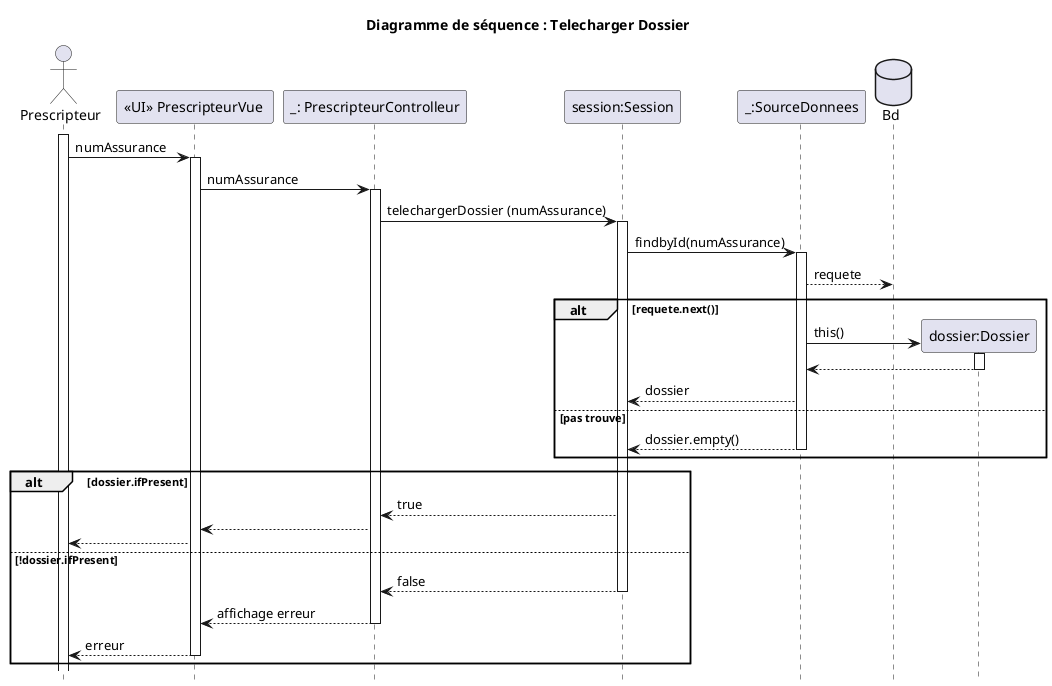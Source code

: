 @startuml

title Diagramme de séquence : Telecharger Dossier
hide footbox

actor "Prescripteur" as doc

participant "<<UI>> PrescripteurVue " as pv
participant "_: PrescripteurControlleur" as pc
participant "session:Session" as ses
participant "_:SourceDonnees" as sd
database "Bd" as bd

activate doc
doc -> pv : numAssurance
activate pv
pv -> pc : numAssurance
activate pc
pc -> ses : telechargerDossier (numAssurance)
activate ses
ses -> sd : findbyId(numAssurance)
activate sd
sd --> bd : requete
alt requete.next()
    create participant "dossier:Dossier" as d
    sd -> d : this()
    activate d
    d --> sd
    deactivate d
    sd --> ses : dossier
else pas trouve
    sd --> ses : dossier.empty()
    deactivate sd
end

alt dossier.ifPresent
    ses --> pc : true
    pc --> pv
    pv --> doc 
else !dossier.ifPresent
    ses --> pc : false
    deactivate ses
    pc --> pv : affichage erreur
    deactivate pc
    pv --> doc : erreur
    deactivate pv
end

@enduml